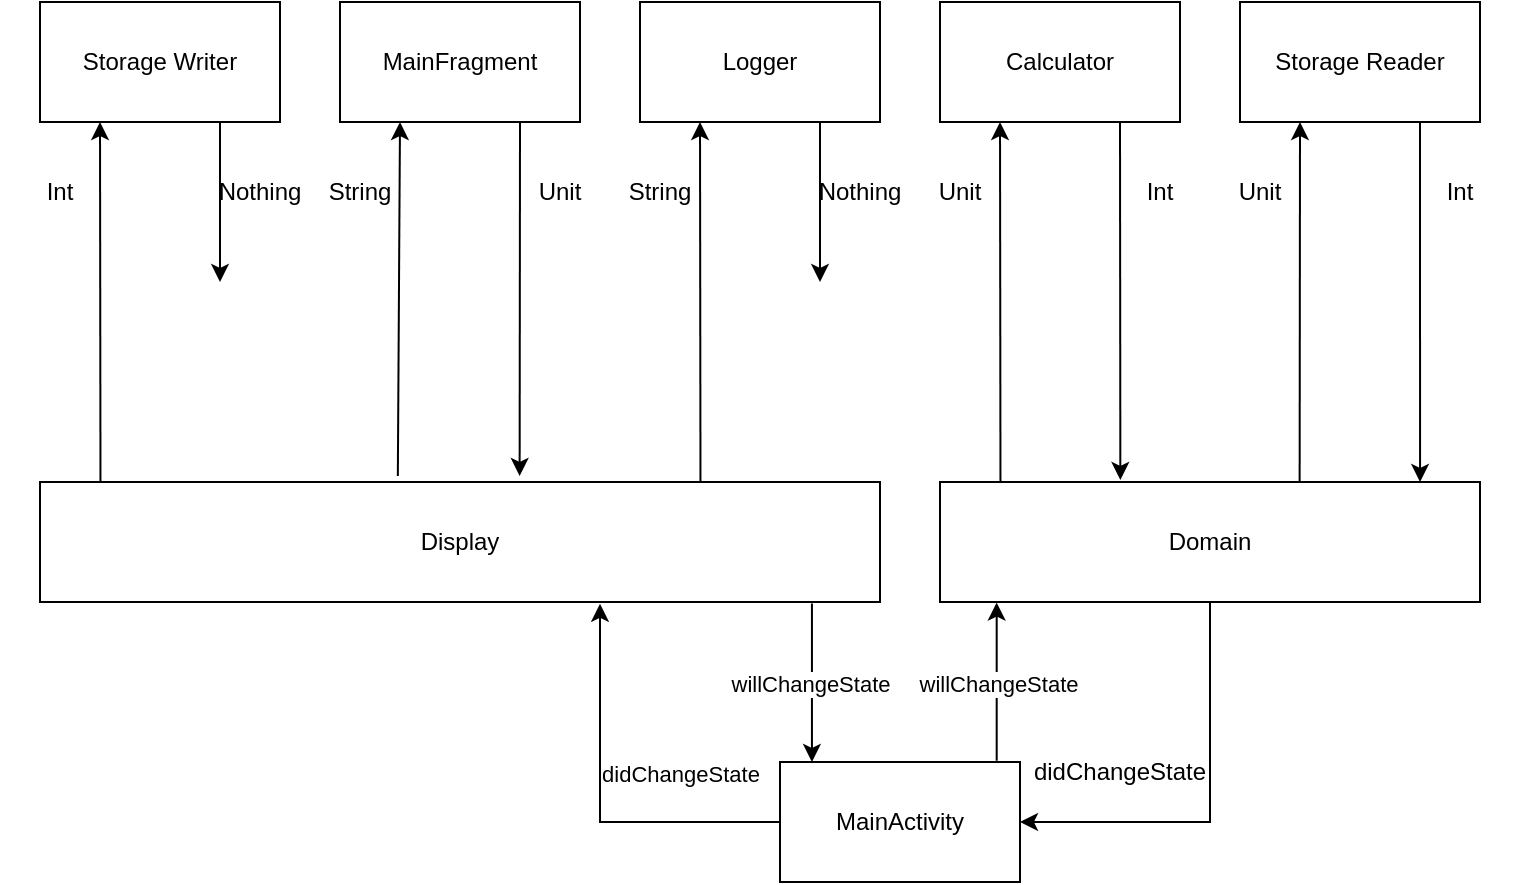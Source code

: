 <mxfile version="17.4.5" type="github">
  <diagram id="EVje6Y2Se25RqDx0-iHz" name="Page-1">
    <mxGraphModel dx="1613" dy="429" grid="1" gridSize="10" guides="1" tooltips="1" connect="1" arrows="1" fold="1" page="1" pageScale="1" pageWidth="827" pageHeight="1169" math="0" shadow="0">
      <root>
        <mxCell id="0" />
        <mxCell id="1" parent="0" />
        <mxCell id="hWQ3sAZtOVnzNfnGoFL--1" value="MainFragment" style="rounded=0;whiteSpace=wrap;html=1;" parent="1" vertex="1">
          <mxGeometry x="140" y="80" width="120" height="60" as="geometry" />
        </mxCell>
        <mxCell id="hWQ3sAZtOVnzNfnGoFL--3" value="Logger" style="rounded=0;whiteSpace=wrap;html=1;" parent="1" vertex="1">
          <mxGeometry x="290" y="80" width="120" height="60" as="geometry" />
        </mxCell>
        <mxCell id="hWQ3sAZtOVnzNfnGoFL--4" value="Calculator" style="rounded=0;whiteSpace=wrap;html=1;" parent="1" vertex="1">
          <mxGeometry x="440" y="80" width="120" height="60" as="geometry" />
        </mxCell>
        <mxCell id="hWQ3sAZtOVnzNfnGoFL--5" value="Storage Reader" style="rounded=0;whiteSpace=wrap;html=1;" parent="1" vertex="1">
          <mxGeometry x="590" y="80" width="120" height="60" as="geometry" />
        </mxCell>
        <mxCell id="hWQ3sAZtOVnzNfnGoFL--9" value="" style="endArrow=classic;html=1;rounded=0;entryX=0.25;entryY=1;entryDx=0;entryDy=0;exitX=0.426;exitY=-0.05;exitDx=0;exitDy=0;exitPerimeter=0;" parent="1" target="hWQ3sAZtOVnzNfnGoFL--1" edge="1" source="JOel1leszh0vgZXZIbCl-9">
          <mxGeometry width="50" height="50" relative="1" as="geometry">
            <mxPoint x="170" y="200" as="sourcePoint" />
            <mxPoint x="430" y="170" as="targetPoint" />
          </mxGeometry>
        </mxCell>
        <mxCell id="hWQ3sAZtOVnzNfnGoFL--10" value="" style="endArrow=classic;html=1;rounded=0;exitX=0.75;exitY=1;exitDx=0;exitDy=0;entryX=0.571;entryY=-0.05;entryDx=0;entryDy=0;entryPerimeter=0;" parent="1" source="hWQ3sAZtOVnzNfnGoFL--1" edge="1" target="JOel1leszh0vgZXZIbCl-9">
          <mxGeometry width="50" height="50" relative="1" as="geometry">
            <mxPoint x="380" y="220" as="sourcePoint" />
            <mxPoint x="230" y="200" as="targetPoint" />
          </mxGeometry>
        </mxCell>
        <mxCell id="hWQ3sAZtOVnzNfnGoFL--11" value="Unit" style="text;html=1;strokeColor=none;fillColor=none;align=center;verticalAlign=middle;whiteSpace=wrap;rounded=0;" parent="1" vertex="1">
          <mxGeometry x="220" y="160" width="60" height="30" as="geometry" />
        </mxCell>
        <mxCell id="hWQ3sAZtOVnzNfnGoFL--12" value="String" style="text;html=1;strokeColor=none;fillColor=none;align=center;verticalAlign=middle;whiteSpace=wrap;rounded=0;" parent="1" vertex="1">
          <mxGeometry x="120" y="160" width="60" height="30" as="geometry" />
        </mxCell>
        <mxCell id="hWQ3sAZtOVnzNfnGoFL--15" value="" style="endArrow=classic;html=1;rounded=0;entryX=0.25;entryY=1;entryDx=0;entryDy=0;exitX=0.112;exitY=-0.007;exitDx=0;exitDy=0;exitPerimeter=0;" parent="1" source="JOel1leszh0vgZXZIbCl-11" target="hWQ3sAZtOVnzNfnGoFL--4" edge="1">
          <mxGeometry width="50" height="50" relative="1" as="geometry">
            <mxPoint x="470" y="200" as="sourcePoint" />
            <mxPoint x="430" y="170" as="targetPoint" />
          </mxGeometry>
        </mxCell>
        <mxCell id="hWQ3sAZtOVnzNfnGoFL--17" value="" style="endArrow=classic;html=1;rounded=0;entryX=0.25;entryY=1;entryDx=0;entryDy=0;exitX=0.666;exitY=0.02;exitDx=0;exitDy=0;exitPerimeter=0;" parent="1" source="JOel1leszh0vgZXZIbCl-11" target="hWQ3sAZtOVnzNfnGoFL--5" edge="1">
          <mxGeometry width="50" height="50" relative="1" as="geometry">
            <mxPoint x="620" y="200" as="sourcePoint" />
            <mxPoint x="430" y="170" as="targetPoint" />
          </mxGeometry>
        </mxCell>
        <mxCell id="hWQ3sAZtOVnzNfnGoFL--19" value="" style="endArrow=classic;html=1;rounded=0;exitX=0.75;exitY=1;exitDx=0;exitDy=0;entryX=0.889;entryY=0;entryDx=0;entryDy=0;entryPerimeter=0;" parent="1" source="hWQ3sAZtOVnzNfnGoFL--5" target="JOel1leszh0vgZXZIbCl-11" edge="1">
          <mxGeometry width="50" height="50" relative="1" as="geometry">
            <mxPoint x="380" y="220" as="sourcePoint" />
            <mxPoint x="680" y="200" as="targetPoint" />
          </mxGeometry>
        </mxCell>
        <mxCell id="hWQ3sAZtOVnzNfnGoFL--21" value="Unit" style="text;html=1;strokeColor=none;fillColor=none;align=center;verticalAlign=middle;whiteSpace=wrap;rounded=0;" parent="1" vertex="1">
          <mxGeometry x="420" y="160" width="60" height="30" as="geometry" />
        </mxCell>
        <mxCell id="hWQ3sAZtOVnzNfnGoFL--24" value="" style="endArrow=classic;html=1;rounded=0;exitX=0.75;exitY=1;exitDx=0;exitDy=0;entryX=0.334;entryY=-0.017;entryDx=0;entryDy=0;entryPerimeter=0;" parent="1" source="hWQ3sAZtOVnzNfnGoFL--4" target="JOel1leszh0vgZXZIbCl-11" edge="1">
          <mxGeometry width="50" height="50" relative="1" as="geometry">
            <mxPoint x="530" y="220" as="sourcePoint" />
            <mxPoint x="530" y="200" as="targetPoint" />
          </mxGeometry>
        </mxCell>
        <mxCell id="hWQ3sAZtOVnzNfnGoFL--25" value="Int" style="text;html=1;strokeColor=none;fillColor=none;align=center;verticalAlign=middle;whiteSpace=wrap;rounded=0;" parent="1" vertex="1">
          <mxGeometry x="520" y="160" width="60" height="30" as="geometry" />
        </mxCell>
        <mxCell id="hWQ3sAZtOVnzNfnGoFL--26" value="Unit" style="text;html=1;strokeColor=none;fillColor=none;align=center;verticalAlign=middle;whiteSpace=wrap;rounded=0;" parent="1" vertex="1">
          <mxGeometry x="570" y="160" width="60" height="30" as="geometry" />
        </mxCell>
        <mxCell id="hWQ3sAZtOVnzNfnGoFL--27" value="Int" style="text;html=1;strokeColor=none;fillColor=none;align=center;verticalAlign=middle;whiteSpace=wrap;rounded=0;" parent="1" vertex="1">
          <mxGeometry x="670" y="160" width="60" height="30" as="geometry" />
        </mxCell>
        <mxCell id="hWQ3sAZtOVnzNfnGoFL--28" value="Storage Writer" style="rounded=0;whiteSpace=wrap;html=1;" parent="1" vertex="1">
          <mxGeometry x="-10" y="80" width="120" height="60" as="geometry" />
        </mxCell>
        <mxCell id="JOel1leszh0vgZXZIbCl-9" value="Display" style="rounded=0;whiteSpace=wrap;html=1;" parent="1" vertex="1">
          <mxGeometry x="-10" y="320" width="420" height="60" as="geometry" />
        </mxCell>
        <mxCell id="JOel1leszh0vgZXZIbCl-10" value="MainActivity" style="rounded=0;whiteSpace=wrap;html=1;" parent="1" vertex="1">
          <mxGeometry x="360" y="460" width="120" height="60" as="geometry" />
        </mxCell>
        <mxCell id="f1g9J7asIP4ZaoPyHhfj-3" style="edgeStyle=orthogonalEdgeStyle;rounded=0;orthogonalLoop=1;jettySize=auto;html=1;exitX=0.5;exitY=1;exitDx=0;exitDy=0;entryX=1;entryY=0.5;entryDx=0;entryDy=0;" parent="1" source="JOel1leszh0vgZXZIbCl-11" target="JOel1leszh0vgZXZIbCl-10" edge="1">
          <mxGeometry relative="1" as="geometry" />
        </mxCell>
        <mxCell id="JOel1leszh0vgZXZIbCl-11" value="Domain" style="rounded=0;whiteSpace=wrap;html=1;" parent="1" vertex="1">
          <mxGeometry x="440" y="320" width="270" height="60" as="geometry" />
        </mxCell>
        <mxCell id="JOel1leszh0vgZXZIbCl-12" value="" style="endArrow=classic;html=1;rounded=0;exitX=0.919;exitY=1.013;exitDx=0;exitDy=0;exitPerimeter=0;entryX=0.133;entryY=0;entryDx=0;entryDy=0;entryPerimeter=0;" parent="1" source="JOel1leszh0vgZXZIbCl-9" target="JOel1leszh0vgZXZIbCl-10" edge="1">
          <mxGeometry width="50" height="50" relative="1" as="geometry">
            <mxPoint x="360" y="360" as="sourcePoint" />
            <mxPoint x="600" y="420" as="targetPoint" />
          </mxGeometry>
        </mxCell>
        <mxCell id="JOel1leszh0vgZXZIbCl-13" value="willChangeState" style="edgeLabel;html=1;align=center;verticalAlign=middle;resizable=0;points=[];" parent="JOel1leszh0vgZXZIbCl-12" vertex="1" connectable="0">
          <mxGeometry x="0.014" y="-1" relative="1" as="geometry">
            <mxPoint as="offset" />
          </mxGeometry>
        </mxCell>
        <mxCell id="JOel1leszh0vgZXZIbCl-14" value="" style="endArrow=classic;html=1;rounded=0;entryX=0.105;entryY=1.005;entryDx=0;entryDy=0;entryPerimeter=0;exitX=0.903;exitY=-0.01;exitDx=0;exitDy=0;exitPerimeter=0;" parent="1" source="JOel1leszh0vgZXZIbCl-10" target="JOel1leszh0vgZXZIbCl-11" edge="1">
          <mxGeometry width="50" height="50" relative="1" as="geometry">
            <mxPoint x="380" y="400" as="sourcePoint" />
            <mxPoint x="430" y="350" as="targetPoint" />
          </mxGeometry>
        </mxCell>
        <mxCell id="JOel1leszh0vgZXZIbCl-15" value="willChangeState" style="edgeLabel;html=1;align=center;verticalAlign=middle;resizable=0;points=[];" parent="JOel1leszh0vgZXZIbCl-14" vertex="1" connectable="0">
          <mxGeometry x="0.051" relative="1" as="geometry">
            <mxPoint y="3" as="offset" />
          </mxGeometry>
        </mxCell>
        <mxCell id="f1g9J7asIP4ZaoPyHhfj-1" value="" style="endArrow=classic;html=1;rounded=0;entryX=0.105;entryY=1.005;entryDx=0;entryDy=0;entryPerimeter=0;exitX=0;exitY=0.5;exitDx=0;exitDy=0;" parent="1" source="JOel1leszh0vgZXZIbCl-10" edge="1">
          <mxGeometry width="50" height="50" relative="1" as="geometry">
            <mxPoint x="270" y="480" as="sourcePoint" />
            <mxPoint x="270.0" y="380.9" as="targetPoint" />
            <Array as="points">
              <mxPoint x="270" y="490" />
            </Array>
          </mxGeometry>
        </mxCell>
        <mxCell id="f1g9J7asIP4ZaoPyHhfj-2" value="didChangeState" style="edgeLabel;html=1;align=center;verticalAlign=middle;resizable=0;points=[];labelBackgroundColor=none;" parent="f1g9J7asIP4ZaoPyHhfj-1" vertex="1" connectable="0">
          <mxGeometry x="0.051" relative="1" as="geometry">
            <mxPoint x="40" y="-10" as="offset" />
          </mxGeometry>
        </mxCell>
        <mxCell id="f1g9J7asIP4ZaoPyHhfj-6" value="didChangeState" style="text;html=1;strokeColor=none;fillColor=none;align=center;verticalAlign=middle;whiteSpace=wrap;rounded=0;" parent="1" vertex="1">
          <mxGeometry x="500" y="450" width="60" height="30" as="geometry" />
        </mxCell>
        <mxCell id="So0XbzyvDA3_lju7J6J--1" value="" style="endArrow=classic;html=1;rounded=0;entryX=0.25;entryY=1;entryDx=0;entryDy=0;exitX=0.112;exitY=-0.007;exitDx=0;exitDy=0;exitPerimeter=0;" parent="1" edge="1">
          <mxGeometry width="50" height="50" relative="1" as="geometry">
            <mxPoint x="20.24" y="319.58" as="sourcePoint" />
            <mxPoint x="20" y="140" as="targetPoint" />
          </mxGeometry>
        </mxCell>
        <mxCell id="So0XbzyvDA3_lju7J6J--2" value="Int" style="text;html=1;strokeColor=none;fillColor=none;align=center;verticalAlign=middle;whiteSpace=wrap;rounded=0;" parent="1" vertex="1">
          <mxGeometry x="-30" y="160" width="60" height="30" as="geometry" />
        </mxCell>
        <mxCell id="So0XbzyvDA3_lju7J6J--3" value="" style="endArrow=classic;html=1;rounded=0;exitX=0.75;exitY=1;exitDx=0;exitDy=0;" parent="1" edge="1">
          <mxGeometry width="50" height="50" relative="1" as="geometry">
            <mxPoint x="80" y="140" as="sourcePoint" />
            <mxPoint x="80" y="220" as="targetPoint" />
          </mxGeometry>
        </mxCell>
        <mxCell id="So0XbzyvDA3_lju7J6J--4" value="Nothing" style="text;html=1;strokeColor=none;fillColor=none;align=center;verticalAlign=middle;whiteSpace=wrap;rounded=0;" parent="1" vertex="1">
          <mxGeometry x="70" y="160" width="60" height="30" as="geometry" />
        </mxCell>
        <mxCell id="So0XbzyvDA3_lju7J6J--5" value="" style="endArrow=classic;html=1;rounded=0;entryX=0.25;entryY=1;entryDx=0;entryDy=0;exitX=0.112;exitY=-0.007;exitDx=0;exitDy=0;exitPerimeter=0;" parent="1" edge="1">
          <mxGeometry width="50" height="50" relative="1" as="geometry">
            <mxPoint x="320.24" y="319.58" as="sourcePoint" />
            <mxPoint x="320" y="140" as="targetPoint" />
          </mxGeometry>
        </mxCell>
        <mxCell id="So0XbzyvDA3_lju7J6J--6" value="String" style="text;html=1;strokeColor=none;fillColor=none;align=center;verticalAlign=middle;whiteSpace=wrap;rounded=0;" parent="1" vertex="1">
          <mxGeometry x="270" y="160" width="60" height="30" as="geometry" />
        </mxCell>
        <mxCell id="So0XbzyvDA3_lju7J6J--7" value="" style="endArrow=classic;html=1;rounded=0;exitX=0.75;exitY=1;exitDx=0;exitDy=0;" parent="1" edge="1">
          <mxGeometry width="50" height="50" relative="1" as="geometry">
            <mxPoint x="380" y="140" as="sourcePoint" />
            <mxPoint x="380" y="220" as="targetPoint" />
          </mxGeometry>
        </mxCell>
        <mxCell id="So0XbzyvDA3_lju7J6J--8" value="Nothing" style="text;html=1;strokeColor=none;fillColor=none;align=center;verticalAlign=middle;whiteSpace=wrap;rounded=0;" parent="1" vertex="1">
          <mxGeometry x="370" y="160" width="60" height="30" as="geometry" />
        </mxCell>
      </root>
    </mxGraphModel>
  </diagram>
</mxfile>
